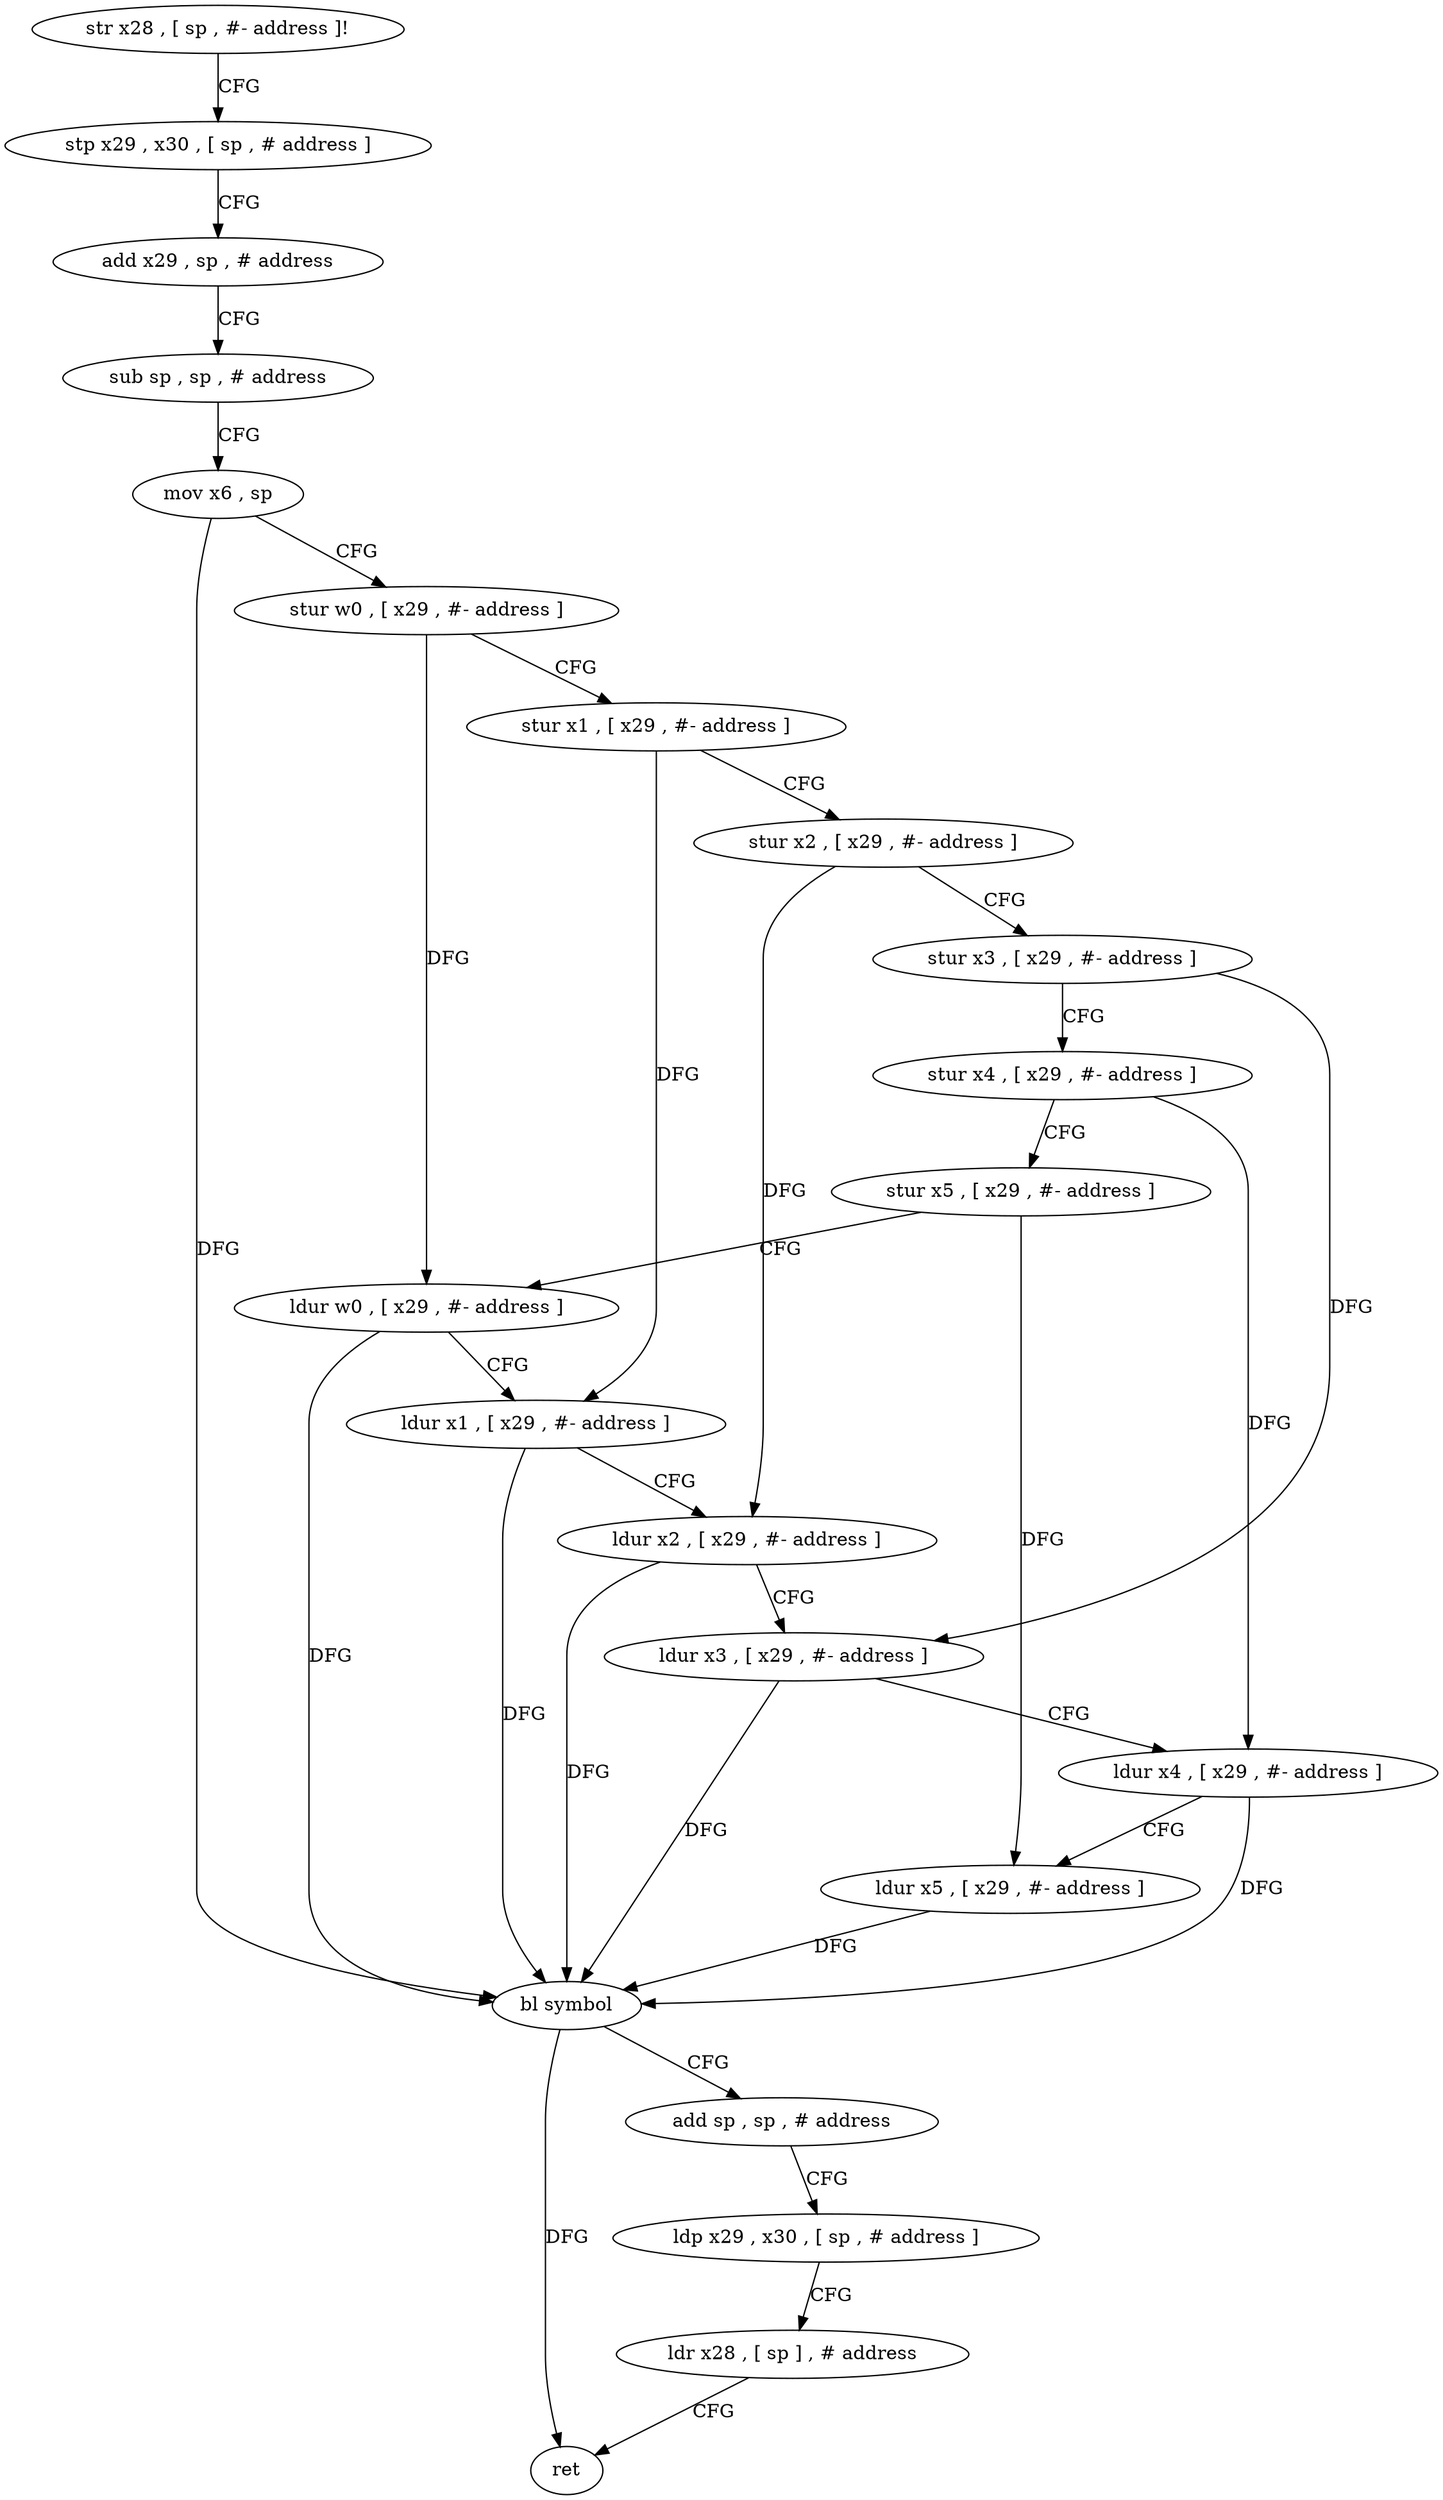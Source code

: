 digraph "func" {
"4308476" [label = "str x28 , [ sp , #- address ]!" ]
"4308480" [label = "stp x29 , x30 , [ sp , # address ]" ]
"4308484" [label = "add x29 , sp , # address" ]
"4308488" [label = "sub sp , sp , # address" ]
"4308492" [label = "mov x6 , sp" ]
"4308496" [label = "stur w0 , [ x29 , #- address ]" ]
"4308500" [label = "stur x1 , [ x29 , #- address ]" ]
"4308504" [label = "stur x2 , [ x29 , #- address ]" ]
"4308508" [label = "stur x3 , [ x29 , #- address ]" ]
"4308512" [label = "stur x4 , [ x29 , #- address ]" ]
"4308516" [label = "stur x5 , [ x29 , #- address ]" ]
"4308520" [label = "ldur w0 , [ x29 , #- address ]" ]
"4308524" [label = "ldur x1 , [ x29 , #- address ]" ]
"4308528" [label = "ldur x2 , [ x29 , #- address ]" ]
"4308532" [label = "ldur x3 , [ x29 , #- address ]" ]
"4308536" [label = "ldur x4 , [ x29 , #- address ]" ]
"4308540" [label = "ldur x5 , [ x29 , #- address ]" ]
"4308544" [label = "bl symbol" ]
"4308548" [label = "add sp , sp , # address" ]
"4308552" [label = "ldp x29 , x30 , [ sp , # address ]" ]
"4308556" [label = "ldr x28 , [ sp ] , # address" ]
"4308560" [label = "ret" ]
"4308476" -> "4308480" [ label = "CFG" ]
"4308480" -> "4308484" [ label = "CFG" ]
"4308484" -> "4308488" [ label = "CFG" ]
"4308488" -> "4308492" [ label = "CFG" ]
"4308492" -> "4308496" [ label = "CFG" ]
"4308492" -> "4308544" [ label = "DFG" ]
"4308496" -> "4308500" [ label = "CFG" ]
"4308496" -> "4308520" [ label = "DFG" ]
"4308500" -> "4308504" [ label = "CFG" ]
"4308500" -> "4308524" [ label = "DFG" ]
"4308504" -> "4308508" [ label = "CFG" ]
"4308504" -> "4308528" [ label = "DFG" ]
"4308508" -> "4308512" [ label = "CFG" ]
"4308508" -> "4308532" [ label = "DFG" ]
"4308512" -> "4308516" [ label = "CFG" ]
"4308512" -> "4308536" [ label = "DFG" ]
"4308516" -> "4308520" [ label = "CFG" ]
"4308516" -> "4308540" [ label = "DFG" ]
"4308520" -> "4308524" [ label = "CFG" ]
"4308520" -> "4308544" [ label = "DFG" ]
"4308524" -> "4308528" [ label = "CFG" ]
"4308524" -> "4308544" [ label = "DFG" ]
"4308528" -> "4308532" [ label = "CFG" ]
"4308528" -> "4308544" [ label = "DFG" ]
"4308532" -> "4308536" [ label = "CFG" ]
"4308532" -> "4308544" [ label = "DFG" ]
"4308536" -> "4308540" [ label = "CFG" ]
"4308536" -> "4308544" [ label = "DFG" ]
"4308540" -> "4308544" [ label = "DFG" ]
"4308544" -> "4308548" [ label = "CFG" ]
"4308544" -> "4308560" [ label = "DFG" ]
"4308548" -> "4308552" [ label = "CFG" ]
"4308552" -> "4308556" [ label = "CFG" ]
"4308556" -> "4308560" [ label = "CFG" ]
}
